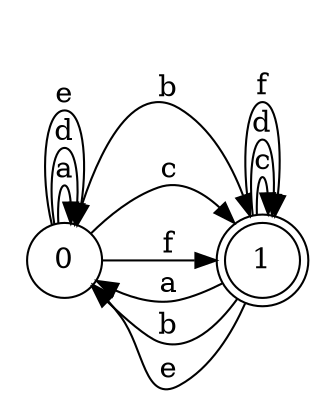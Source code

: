 digraph n2_3 {
__start0 [label="" shape="none"];

rankdir=LR;
size="8,5";

s0 [style="filled", color="black", fillcolor="white" shape="circle", label="0"];
s1 [style="rounded,filled", color="black", fillcolor="white" shape="doublecircle", label="1"];
s0 -> s0 [label="a"];
s0 -> s1 [label="b"];
s0 -> s1 [label="c"];
s0 -> s0 [label="d"];
s0 -> s0 [label="e"];
s0 -> s1 [label="f"];
s1 -> s0 [label="a"];
s1 -> s0 [label="b"];
s1 -> s1 [label="c"];
s1 -> s1 [label="d"];
s1 -> s0 [label="e"];
s1 -> s1 [label="f"];

}